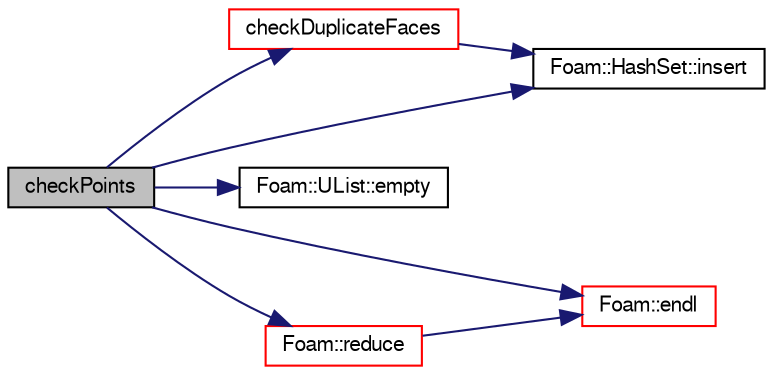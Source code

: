 digraph "checkPoints"
{
  bgcolor="transparent";
  edge [fontname="FreeSans",fontsize="10",labelfontname="FreeSans",labelfontsize="10"];
  node [fontname="FreeSans",fontsize="10",shape=record];
  rankdir="LR";
  Node46617 [label="checkPoints",height=0.2,width=0.4,color="black", fillcolor="grey75", style="filled", fontcolor="black"];
  Node46617 -> Node46618 [color="midnightblue",fontsize="10",style="solid",fontname="FreeSans"];
  Node46618 [label="checkDuplicateFaces",height=0.2,width=0.4,color="red",URL="$a27530.html#a95aa8d4ce3fe46e64fef2c430edb845b",tooltip="Check if all points on face are shared with another face. "];
  Node46618 -> Node46931 [color="midnightblue",fontsize="10",style="solid",fontname="FreeSans"];
  Node46931 [label="Foam::HashSet::insert",height=0.2,width=0.4,color="black",URL="$a25690.html#a49f0753d9652681fc3a81f59951a0ad7",tooltip="Insert a new entry. "];
  Node46617 -> Node46696 [color="midnightblue",fontsize="10",style="solid",fontname="FreeSans"];
  Node46696 [label="Foam::UList::empty",height=0.2,width=0.4,color="black",URL="$a25698.html#a644718bb2fb240de962dc3c9a1fdf0dc",tooltip="Return true if the UList is empty (ie, size() is zero). "];
  Node46617 -> Node46621 [color="midnightblue",fontsize="10",style="solid",fontname="FreeSans"];
  Node46621 [label="Foam::endl",height=0.2,width=0.4,color="red",URL="$a21124.html#a2db8fe02a0d3909e9351bb4275b23ce4",tooltip="Add newline and flush stream. "];
  Node46617 -> Node46931 [color="midnightblue",fontsize="10",style="solid",fontname="FreeSans"];
  Node46617 -> Node46634 [color="midnightblue",fontsize="10",style="solid",fontname="FreeSans"];
  Node46634 [label="Foam::reduce",height=0.2,width=0.4,color="red",URL="$a21124.html#a7ffd6af4acc2eb9ba72ee296b5ecda23"];
  Node46634 -> Node46621 [color="midnightblue",fontsize="10",style="solid",fontname="FreeSans"];
}
